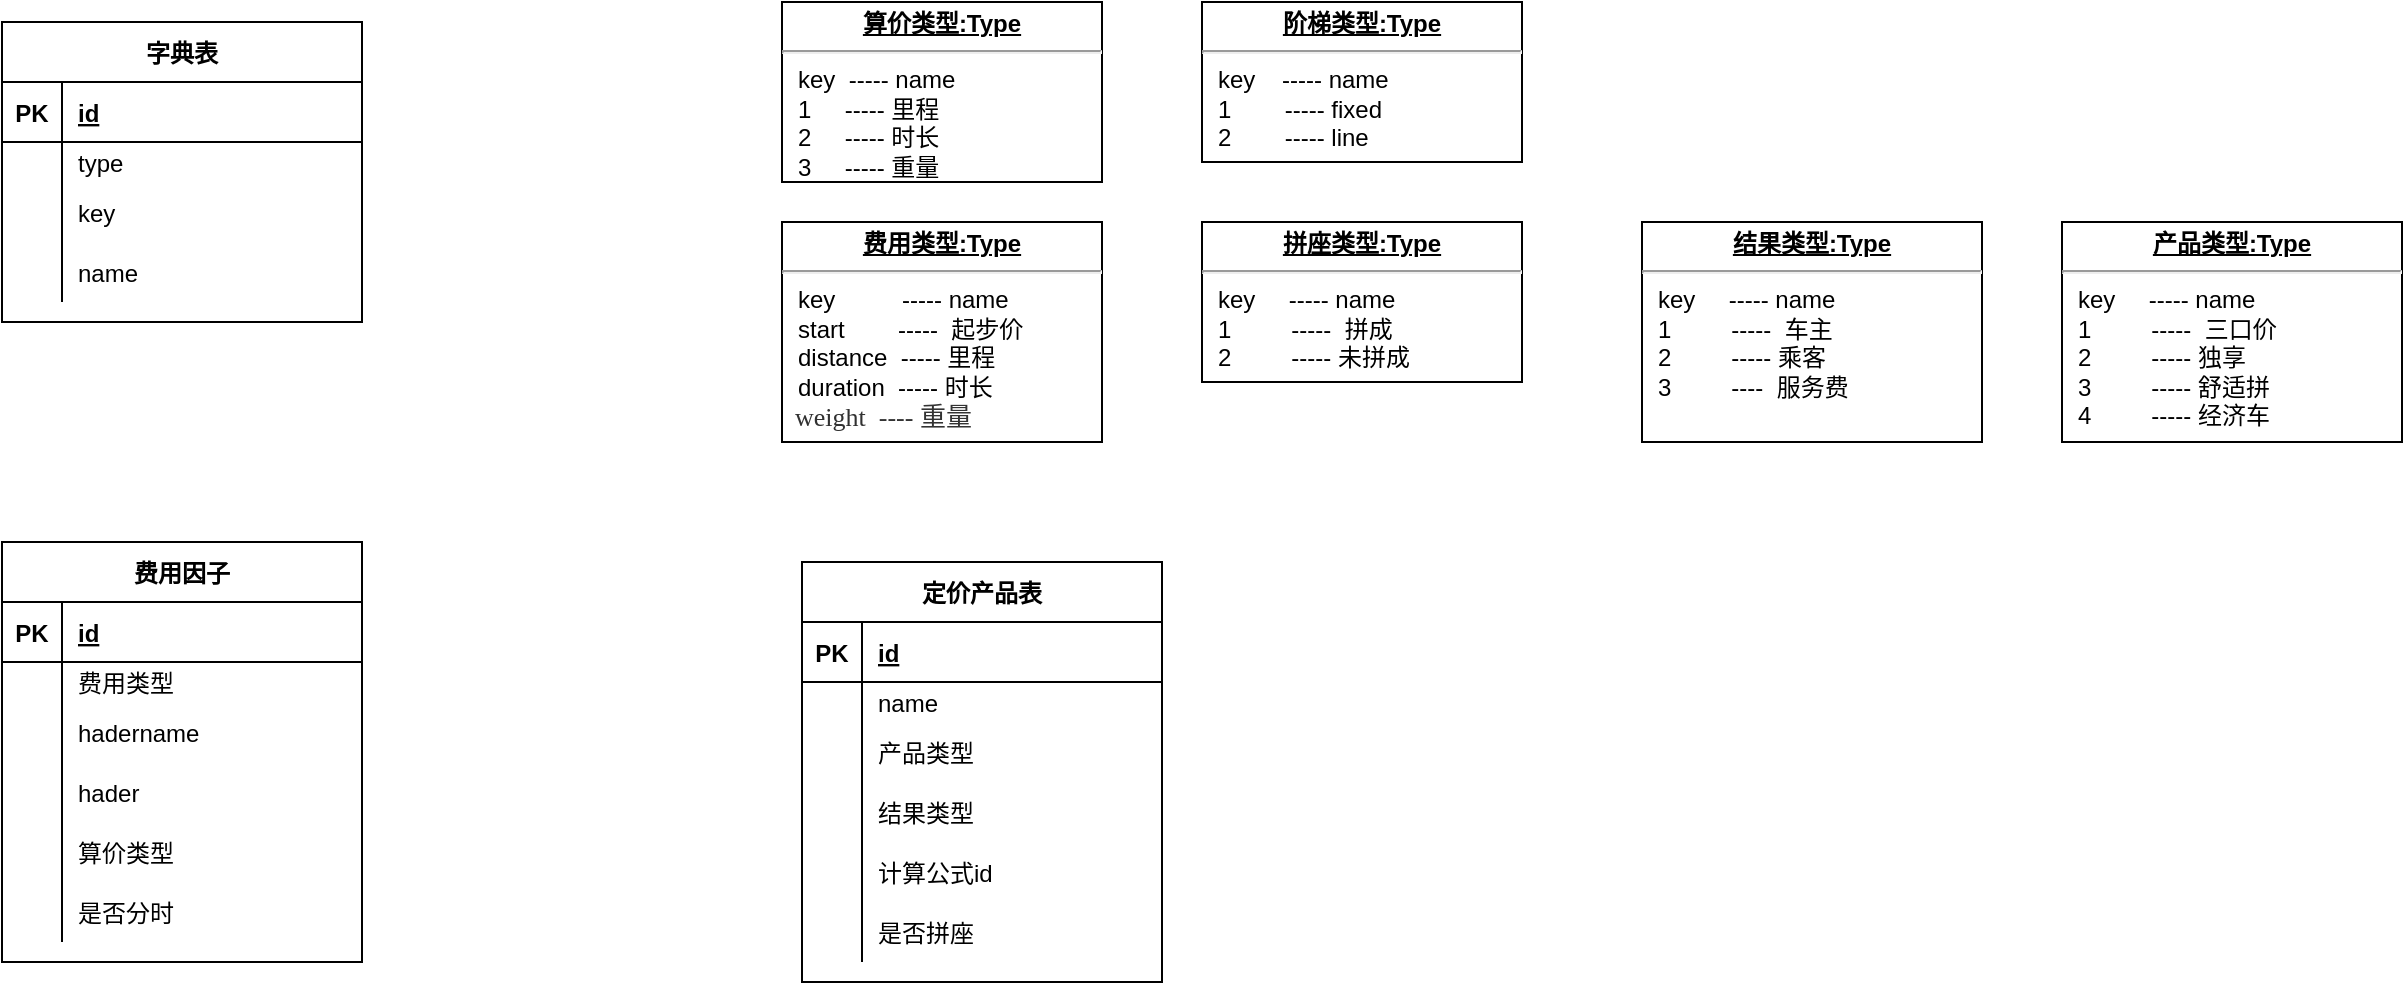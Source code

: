<mxfile version="14.1.8" type="github">
  <diagram id="esa4W_EaRUXw42lAhiWw" name="Page-1">
    <mxGraphModel dx="1426" dy="794" grid="1" gridSize="10" guides="1" tooltips="1" connect="1" arrows="1" fold="1" page="1" pageScale="1" pageWidth="827" pageHeight="1169" math="0" shadow="0">
      <root>
        <object label="" id="0">
          <mxCell />
        </object>
        <mxCell id="1" parent="0" />
        <object label="费用因子" id="u_Zd0GSyTzzeOPd4v-X7-1">
          <mxCell style="shape=table;startSize=30;container=1;collapsible=1;childLayout=tableLayout;fixedRows=1;rowLines=0;fontStyle=1;align=center;resizeLast=1;" parent="1" vertex="1">
            <mxGeometry x="100" y="300" width="180" height="210" as="geometry" />
          </mxCell>
        </object>
        <mxCell id="u_Zd0GSyTzzeOPd4v-X7-2" value="" style="shape=partialRectangle;collapsible=0;dropTarget=0;pointerEvents=0;fillColor=none;top=0;left=0;bottom=1;right=0;points=[[0,0.5],[1,0.5]];portConstraint=eastwest;" parent="u_Zd0GSyTzzeOPd4v-X7-1" vertex="1">
          <mxGeometry y="30" width="180" height="30" as="geometry" />
        </mxCell>
        <mxCell id="u_Zd0GSyTzzeOPd4v-X7-3" value="PK" style="shape=partialRectangle;connectable=0;fillColor=none;top=0;left=0;bottom=0;right=0;fontStyle=1;overflow=hidden;" parent="u_Zd0GSyTzzeOPd4v-X7-2" vertex="1">
          <mxGeometry width="30" height="30" as="geometry" />
        </mxCell>
        <mxCell id="u_Zd0GSyTzzeOPd4v-X7-4" value="id" style="shape=partialRectangle;connectable=0;fillColor=none;top=0;left=0;bottom=0;right=0;align=left;spacingLeft=6;fontStyle=5;overflow=hidden;" parent="u_Zd0GSyTzzeOPd4v-X7-2" vertex="1">
          <mxGeometry x="30" width="150" height="30" as="geometry" />
        </mxCell>
        <mxCell id="u_Zd0GSyTzzeOPd4v-X7-5" value="" style="shape=partialRectangle;collapsible=0;dropTarget=0;pointerEvents=0;fillColor=none;top=0;left=0;bottom=0;right=0;points=[[0,0.5],[1,0.5]];portConstraint=eastwest;" parent="u_Zd0GSyTzzeOPd4v-X7-1" vertex="1">
          <mxGeometry y="60" width="180" height="20" as="geometry" />
        </mxCell>
        <mxCell id="u_Zd0GSyTzzeOPd4v-X7-6" value="" style="shape=partialRectangle;connectable=0;fillColor=none;top=0;left=0;bottom=0;right=0;editable=1;overflow=hidden;" parent="u_Zd0GSyTzzeOPd4v-X7-5" vertex="1">
          <mxGeometry width="30" height="20" as="geometry" />
        </mxCell>
        <mxCell id="u_Zd0GSyTzzeOPd4v-X7-7" value="费用类型" style="shape=partialRectangle;connectable=0;fillColor=none;top=0;left=0;bottom=0;right=0;align=left;spacingLeft=6;overflow=hidden;" parent="u_Zd0GSyTzzeOPd4v-X7-5" vertex="1">
          <mxGeometry x="30" width="150" height="20" as="geometry" />
        </mxCell>
        <mxCell id="u_Zd0GSyTzzeOPd4v-X7-8" value="" style="shape=partialRectangle;collapsible=0;dropTarget=0;pointerEvents=0;fillColor=none;top=0;left=0;bottom=0;right=0;points=[[0,0.5],[1,0.5]];portConstraint=eastwest;" parent="u_Zd0GSyTzzeOPd4v-X7-1" vertex="1">
          <mxGeometry y="80" width="180" height="30" as="geometry" />
        </mxCell>
        <mxCell id="u_Zd0GSyTzzeOPd4v-X7-9" value="" style="shape=partialRectangle;connectable=0;fillColor=none;top=0;left=0;bottom=0;right=0;editable=1;overflow=hidden;" parent="u_Zd0GSyTzzeOPd4v-X7-8" vertex="1">
          <mxGeometry width="30" height="30" as="geometry" />
        </mxCell>
        <mxCell id="u_Zd0GSyTzzeOPd4v-X7-10" value="hadername" style="shape=partialRectangle;connectable=0;fillColor=none;top=0;left=0;bottom=0;right=0;align=left;spacingLeft=6;overflow=hidden;" parent="u_Zd0GSyTzzeOPd4v-X7-8" vertex="1">
          <mxGeometry x="30" width="150" height="30" as="geometry" />
        </mxCell>
        <mxCell id="u_Zd0GSyTzzeOPd4v-X7-11" value="" style="shape=partialRectangle;collapsible=0;dropTarget=0;pointerEvents=0;fillColor=none;top=0;left=0;bottom=0;right=0;points=[[0,0.5],[1,0.5]];portConstraint=eastwest;" parent="u_Zd0GSyTzzeOPd4v-X7-1" vertex="1">
          <mxGeometry y="110" width="180" height="30" as="geometry" />
        </mxCell>
        <mxCell id="u_Zd0GSyTzzeOPd4v-X7-12" value="" style="shape=partialRectangle;connectable=0;fillColor=none;top=0;left=0;bottom=0;right=0;editable=1;overflow=hidden;" parent="u_Zd0GSyTzzeOPd4v-X7-11" vertex="1">
          <mxGeometry width="30" height="30" as="geometry" />
        </mxCell>
        <UserObject label="hader" id="u_Zd0GSyTzzeOPd4v-X7-13">
          <mxCell style="shape=partialRectangle;connectable=0;fillColor=none;top=0;left=0;bottom=0;right=0;align=left;spacingLeft=6;overflow=hidden;" parent="u_Zd0GSyTzzeOPd4v-X7-11" vertex="1">
            <mxGeometry x="30" width="150" height="30" as="geometry" />
          </mxCell>
        </UserObject>
        <mxCell id="skZWcrL8RzrTVcbJi3Ne-1" value="" style="shape=partialRectangle;collapsible=0;dropTarget=0;pointerEvents=0;fillColor=none;top=0;left=0;bottom=0;right=0;points=[[0,0.5],[1,0.5]];portConstraint=eastwest;" vertex="1" parent="u_Zd0GSyTzzeOPd4v-X7-1">
          <mxGeometry y="140" width="180" height="30" as="geometry" />
        </mxCell>
        <mxCell id="skZWcrL8RzrTVcbJi3Ne-2" value="" style="shape=partialRectangle;connectable=0;fillColor=none;top=0;left=0;bottom=0;right=0;editable=1;overflow=hidden;" vertex="1" parent="skZWcrL8RzrTVcbJi3Ne-1">
          <mxGeometry width="30" height="30" as="geometry" />
        </mxCell>
        <UserObject label="算价类型" id="skZWcrL8RzrTVcbJi3Ne-3">
          <mxCell style="shape=partialRectangle;connectable=0;fillColor=none;top=0;left=0;bottom=0;right=0;align=left;spacingLeft=6;overflow=hidden;" vertex="1" parent="skZWcrL8RzrTVcbJi3Ne-1">
            <mxGeometry x="30" width="150" height="30" as="geometry" />
          </mxCell>
        </UserObject>
        <mxCell id="skZWcrL8RzrTVcbJi3Ne-13" value="" style="shape=partialRectangle;collapsible=0;dropTarget=0;pointerEvents=0;fillColor=none;top=0;left=0;bottom=0;right=0;points=[[0,0.5],[1,0.5]];portConstraint=eastwest;" vertex="1" parent="u_Zd0GSyTzzeOPd4v-X7-1">
          <mxGeometry y="170" width="180" height="30" as="geometry" />
        </mxCell>
        <mxCell id="skZWcrL8RzrTVcbJi3Ne-14" value="" style="shape=partialRectangle;connectable=0;fillColor=none;top=0;left=0;bottom=0;right=0;editable=1;overflow=hidden;" vertex="1" parent="skZWcrL8RzrTVcbJi3Ne-13">
          <mxGeometry width="30" height="30" as="geometry" />
        </mxCell>
        <UserObject label="是否分时" id="skZWcrL8RzrTVcbJi3Ne-15">
          <mxCell style="shape=partialRectangle;connectable=0;fillColor=none;top=0;left=0;bottom=0;right=0;align=left;spacingLeft=6;overflow=hidden;" vertex="1" parent="skZWcrL8RzrTVcbJi3Ne-13">
            <mxGeometry x="30" width="150" height="30" as="geometry" />
          </mxCell>
        </UserObject>
        <mxCell id="skZWcrL8RzrTVcbJi3Ne-9" value="&lt;p style=&quot;margin: 0px ; margin-top: 4px ; text-align: center ; text-decoration: underline&quot;&gt;&lt;b&gt;算价类型:Type&lt;/b&gt;&lt;/p&gt;&lt;hr&gt;&lt;p style=&quot;margin: 0px ; margin-left: 8px&quot;&gt;key&amp;nbsp; ----- name&lt;br&gt;1&amp;nbsp; &amp;nbsp; &amp;nbsp;----- 里程&lt;br&gt;2&amp;nbsp; &amp;nbsp; &amp;nbsp;----- 时长&lt;/p&gt;&lt;p style=&quot;margin: 0px ; margin-left: 8px&quot;&gt;3&amp;nbsp; &amp;nbsp; &amp;nbsp;----- 重量&lt;/p&gt;" style="verticalAlign=top;align=left;overflow=fill;fontSize=12;fontFamily=Helvetica;html=1;" vertex="1" parent="1">
          <mxGeometry x="490" y="30" width="160" height="90" as="geometry" />
        </mxCell>
        <mxCell id="skZWcrL8RzrTVcbJi3Ne-10" value="&lt;p style=&quot;margin: 0px ; margin-top: 4px ; text-align: center ; text-decoration: underline&quot;&gt;&lt;b&gt;费用类型:Type&lt;/b&gt;&lt;/p&gt;&lt;hr&gt;&lt;p style=&quot;margin: 0px ; margin-left: 8px&quot;&gt;key&amp;nbsp; &amp;nbsp; &amp;nbsp; &amp;nbsp; &amp;nbsp; ----- name&lt;/p&gt;&lt;p style=&quot;margin: 0px ; margin-left: 8px&quot;&gt;start&amp;nbsp; &amp;nbsp; &amp;nbsp; &amp;nbsp; -----&amp;nbsp; 起步价&lt;br&gt;distance&amp;nbsp; ----- 里程&lt;br&gt;duration&amp;nbsp; ----- 时长&lt;/p&gt;&lt;p style=&quot;margin: 0px ; margin-left: 8px&quot;&gt;&amp;nbsp;&amp;nbsp;&lt;/p&gt;&lt;ul class=&quot;word-list&quot; id=&quot;etcTransUL&quot; style=&quot;padding: 0px ; margin: -16px 0px -4px ; list-style: none ; color: rgb(51 , 51 , 51) ; font-family: &amp;#34;stheiti&amp;#34; ; font-size: 13px&quot;&gt;&lt;li style=&quot;line-height: 20px ; margin-bottom: 6px&quot;&gt;&lt;span class=&quot;def&quot; style=&quot;color: rgb(49 , 49 , 49)&quot;&gt;&amp;nbsp; weight&amp;nbsp;&amp;nbsp;&lt;/span&gt;---- 重量&lt;/li&gt;&lt;/ul&gt;" style="verticalAlign=top;align=left;overflow=fill;fontSize=12;fontFamily=Helvetica;html=1;" vertex="1" parent="1">
          <mxGeometry x="490" y="140" width="160" height="110" as="geometry" />
        </mxCell>
        <mxCell id="skZWcrL8RzrTVcbJi3Ne-11" value="&lt;p style=&quot;margin: 0px ; margin-top: 4px ; text-align: center ; text-decoration: underline&quot;&gt;&lt;b&gt;阶梯类型:Type&lt;/b&gt;&lt;/p&gt;&lt;hr&gt;&lt;p style=&quot;margin: 0px ; margin-left: 8px&quot;&gt;key&amp;nbsp; &amp;nbsp; ----- name&lt;/p&gt;&lt;p style=&quot;margin: 0px ; margin-left: 8px&quot;&gt;1&amp;nbsp; &amp;nbsp; &amp;nbsp; &amp;nbsp; ----- fixed&lt;br&gt;2&amp;nbsp; &amp;nbsp; &amp;nbsp; &amp;nbsp; ----- line&lt;br&gt;&lt;/p&gt;" style="verticalAlign=top;align=left;overflow=fill;fontSize=12;fontFamily=Helvetica;html=1;" vertex="1" parent="1">
          <mxGeometry x="700" y="30" width="160" height="80" as="geometry" />
        </mxCell>
        <mxCell id="skZWcrL8RzrTVcbJi3Ne-12" value="&lt;p style=&quot;margin: 0px ; margin-top: 4px ; text-align: center ; text-decoration: underline&quot;&gt;&lt;b&gt;拼座类型:Type&lt;/b&gt;&lt;/p&gt;&lt;hr&gt;&lt;p style=&quot;margin: 0px ; margin-left: 8px&quot;&gt;key&amp;nbsp; &amp;nbsp; &amp;nbsp;----- name&lt;/p&gt;&lt;p style=&quot;margin: 0px ; margin-left: 8px&quot;&gt;1&amp;nbsp; &amp;nbsp; &amp;nbsp; &amp;nbsp; &amp;nbsp;-----&amp;nbsp; 拼成&lt;br&gt;2&amp;nbsp; &amp;nbsp; &amp;nbsp; &amp;nbsp; &amp;nbsp;----- 未拼成&lt;br&gt;&lt;/p&gt;" style="verticalAlign=top;align=left;overflow=fill;fontSize=12;fontFamily=Helvetica;html=1;" vertex="1" parent="1">
          <mxGeometry x="700" y="140" width="160" height="80" as="geometry" />
        </mxCell>
        <object label="字典表" id="skZWcrL8RzrTVcbJi3Ne-17">
          <mxCell style="shape=table;startSize=30;container=1;collapsible=1;childLayout=tableLayout;fixedRows=1;rowLines=0;fontStyle=1;align=center;resizeLast=1;" vertex="1" parent="1">
            <mxGeometry x="100" y="40" width="180" height="150" as="geometry" />
          </mxCell>
        </object>
        <mxCell id="skZWcrL8RzrTVcbJi3Ne-18" value="" style="shape=partialRectangle;collapsible=0;dropTarget=0;pointerEvents=0;fillColor=none;top=0;left=0;bottom=1;right=0;points=[[0,0.5],[1,0.5]];portConstraint=eastwest;" vertex="1" parent="skZWcrL8RzrTVcbJi3Ne-17">
          <mxGeometry y="30" width="180" height="30" as="geometry" />
        </mxCell>
        <mxCell id="skZWcrL8RzrTVcbJi3Ne-19" value="PK" style="shape=partialRectangle;connectable=0;fillColor=none;top=0;left=0;bottom=0;right=0;fontStyle=1;overflow=hidden;" vertex="1" parent="skZWcrL8RzrTVcbJi3Ne-18">
          <mxGeometry width="30" height="30" as="geometry" />
        </mxCell>
        <mxCell id="skZWcrL8RzrTVcbJi3Ne-20" value="id" style="shape=partialRectangle;connectable=0;fillColor=none;top=0;left=0;bottom=0;right=0;align=left;spacingLeft=6;fontStyle=5;overflow=hidden;" vertex="1" parent="skZWcrL8RzrTVcbJi3Ne-18">
          <mxGeometry x="30" width="150" height="30" as="geometry" />
        </mxCell>
        <mxCell id="skZWcrL8RzrTVcbJi3Ne-21" value="" style="shape=partialRectangle;collapsible=0;dropTarget=0;pointerEvents=0;fillColor=none;top=0;left=0;bottom=0;right=0;points=[[0,0.5],[1,0.5]];portConstraint=eastwest;" vertex="1" parent="skZWcrL8RzrTVcbJi3Ne-17">
          <mxGeometry y="60" width="180" height="20" as="geometry" />
        </mxCell>
        <mxCell id="skZWcrL8RzrTVcbJi3Ne-22" value="" style="shape=partialRectangle;connectable=0;fillColor=none;top=0;left=0;bottom=0;right=0;editable=1;overflow=hidden;" vertex="1" parent="skZWcrL8RzrTVcbJi3Ne-21">
          <mxGeometry width="30" height="20" as="geometry" />
        </mxCell>
        <mxCell id="skZWcrL8RzrTVcbJi3Ne-23" value="type" style="shape=partialRectangle;connectable=0;fillColor=none;top=0;left=0;bottom=0;right=0;align=left;spacingLeft=6;overflow=hidden;" vertex="1" parent="skZWcrL8RzrTVcbJi3Ne-21">
          <mxGeometry x="30" width="150" height="20" as="geometry" />
        </mxCell>
        <mxCell id="skZWcrL8RzrTVcbJi3Ne-24" value="" style="shape=partialRectangle;collapsible=0;dropTarget=0;pointerEvents=0;fillColor=none;top=0;left=0;bottom=0;right=0;points=[[0,0.5],[1,0.5]];portConstraint=eastwest;" vertex="1" parent="skZWcrL8RzrTVcbJi3Ne-17">
          <mxGeometry y="80" width="180" height="30" as="geometry" />
        </mxCell>
        <mxCell id="skZWcrL8RzrTVcbJi3Ne-25" value="" style="shape=partialRectangle;connectable=0;fillColor=none;top=0;left=0;bottom=0;right=0;editable=1;overflow=hidden;" vertex="1" parent="skZWcrL8RzrTVcbJi3Ne-24">
          <mxGeometry width="30" height="30" as="geometry" />
        </mxCell>
        <mxCell id="skZWcrL8RzrTVcbJi3Ne-26" value="key" style="shape=partialRectangle;connectable=0;fillColor=none;top=0;left=0;bottom=0;right=0;align=left;spacingLeft=6;overflow=hidden;" vertex="1" parent="skZWcrL8RzrTVcbJi3Ne-24">
          <mxGeometry x="30" width="150" height="30" as="geometry" />
        </mxCell>
        <mxCell id="skZWcrL8RzrTVcbJi3Ne-27" value="" style="shape=partialRectangle;collapsible=0;dropTarget=0;pointerEvents=0;fillColor=none;top=0;left=0;bottom=0;right=0;points=[[0,0.5],[1,0.5]];portConstraint=eastwest;" vertex="1" parent="skZWcrL8RzrTVcbJi3Ne-17">
          <mxGeometry y="110" width="180" height="30" as="geometry" />
        </mxCell>
        <mxCell id="skZWcrL8RzrTVcbJi3Ne-28" value="" style="shape=partialRectangle;connectable=0;fillColor=none;top=0;left=0;bottom=0;right=0;editable=1;overflow=hidden;" vertex="1" parent="skZWcrL8RzrTVcbJi3Ne-27">
          <mxGeometry width="30" height="30" as="geometry" />
        </mxCell>
        <UserObject label="name" id="skZWcrL8RzrTVcbJi3Ne-29">
          <mxCell style="shape=partialRectangle;connectable=0;fillColor=none;top=0;left=0;bottom=0;right=0;align=left;spacingLeft=6;overflow=hidden;" vertex="1" parent="skZWcrL8RzrTVcbJi3Ne-27">
            <mxGeometry x="30" width="150" height="30" as="geometry" />
          </mxCell>
        </UserObject>
        <object label="定价产品表" id="skZWcrL8RzrTVcbJi3Ne-36">
          <mxCell style="shape=table;startSize=30;container=1;collapsible=1;childLayout=tableLayout;fixedRows=1;rowLines=0;fontStyle=1;align=center;resizeLast=1;" vertex="1" parent="1">
            <mxGeometry x="500" y="310" width="180" height="210" as="geometry" />
          </mxCell>
        </object>
        <mxCell id="skZWcrL8RzrTVcbJi3Ne-37" value="" style="shape=partialRectangle;collapsible=0;dropTarget=0;pointerEvents=0;fillColor=none;top=0;left=0;bottom=1;right=0;points=[[0,0.5],[1,0.5]];portConstraint=eastwest;" vertex="1" parent="skZWcrL8RzrTVcbJi3Ne-36">
          <mxGeometry y="30" width="180" height="30" as="geometry" />
        </mxCell>
        <mxCell id="skZWcrL8RzrTVcbJi3Ne-38" value="PK" style="shape=partialRectangle;connectable=0;fillColor=none;top=0;left=0;bottom=0;right=0;fontStyle=1;overflow=hidden;" vertex="1" parent="skZWcrL8RzrTVcbJi3Ne-37">
          <mxGeometry width="30" height="30" as="geometry" />
        </mxCell>
        <mxCell id="skZWcrL8RzrTVcbJi3Ne-39" value="id" style="shape=partialRectangle;connectable=0;fillColor=none;top=0;left=0;bottom=0;right=0;align=left;spacingLeft=6;fontStyle=5;overflow=hidden;" vertex="1" parent="skZWcrL8RzrTVcbJi3Ne-37">
          <mxGeometry x="30" width="150" height="30" as="geometry" />
        </mxCell>
        <mxCell id="skZWcrL8RzrTVcbJi3Ne-40" value="" style="shape=partialRectangle;collapsible=0;dropTarget=0;pointerEvents=0;fillColor=none;top=0;left=0;bottom=0;right=0;points=[[0,0.5],[1,0.5]];portConstraint=eastwest;" vertex="1" parent="skZWcrL8RzrTVcbJi3Ne-36">
          <mxGeometry y="60" width="180" height="20" as="geometry" />
        </mxCell>
        <mxCell id="skZWcrL8RzrTVcbJi3Ne-41" value="" style="shape=partialRectangle;connectable=0;fillColor=none;top=0;left=0;bottom=0;right=0;editable=1;overflow=hidden;" vertex="1" parent="skZWcrL8RzrTVcbJi3Ne-40">
          <mxGeometry width="30" height="20" as="geometry" />
        </mxCell>
        <mxCell id="skZWcrL8RzrTVcbJi3Ne-42" value="name" style="shape=partialRectangle;connectable=0;fillColor=none;top=0;left=0;bottom=0;right=0;align=left;spacingLeft=6;overflow=hidden;" vertex="1" parent="skZWcrL8RzrTVcbJi3Ne-40">
          <mxGeometry x="30" width="150" height="20" as="geometry" />
        </mxCell>
        <mxCell id="skZWcrL8RzrTVcbJi3Ne-43" value="" style="shape=partialRectangle;collapsible=0;dropTarget=0;pointerEvents=0;fillColor=none;top=0;left=0;bottom=0;right=0;points=[[0,0.5],[1,0.5]];portConstraint=eastwest;" vertex="1" parent="skZWcrL8RzrTVcbJi3Ne-36">
          <mxGeometry y="80" width="180" height="30" as="geometry" />
        </mxCell>
        <mxCell id="skZWcrL8RzrTVcbJi3Ne-44" value="" style="shape=partialRectangle;connectable=0;fillColor=none;top=0;left=0;bottom=0;right=0;editable=1;overflow=hidden;" vertex="1" parent="skZWcrL8RzrTVcbJi3Ne-43">
          <mxGeometry width="30" height="30" as="geometry" />
        </mxCell>
        <mxCell id="skZWcrL8RzrTVcbJi3Ne-45" value="产品类型" style="shape=partialRectangle;connectable=0;fillColor=none;top=0;left=0;bottom=0;right=0;align=left;spacingLeft=6;overflow=hidden;" vertex="1" parent="skZWcrL8RzrTVcbJi3Ne-43">
          <mxGeometry x="30" width="150" height="30" as="geometry" />
        </mxCell>
        <mxCell id="skZWcrL8RzrTVcbJi3Ne-46" value="" style="shape=partialRectangle;collapsible=0;dropTarget=0;pointerEvents=0;fillColor=none;top=0;left=0;bottom=0;right=0;points=[[0,0.5],[1,0.5]];portConstraint=eastwest;" vertex="1" parent="skZWcrL8RzrTVcbJi3Ne-36">
          <mxGeometry y="110" width="180" height="30" as="geometry" />
        </mxCell>
        <mxCell id="skZWcrL8RzrTVcbJi3Ne-47" value="" style="shape=partialRectangle;connectable=0;fillColor=none;top=0;left=0;bottom=0;right=0;editable=1;overflow=hidden;" vertex="1" parent="skZWcrL8RzrTVcbJi3Ne-46">
          <mxGeometry width="30" height="30" as="geometry" />
        </mxCell>
        <UserObject label="结果类型" id="skZWcrL8RzrTVcbJi3Ne-48">
          <mxCell style="shape=partialRectangle;connectable=0;fillColor=none;top=0;left=0;bottom=0;right=0;align=left;spacingLeft=6;overflow=hidden;" vertex="1" parent="skZWcrL8RzrTVcbJi3Ne-46">
            <mxGeometry x="30" width="150" height="30" as="geometry" />
          </mxCell>
        </UserObject>
        <mxCell id="skZWcrL8RzrTVcbJi3Ne-49" value="" style="shape=partialRectangle;collapsible=0;dropTarget=0;pointerEvents=0;fillColor=none;top=0;left=0;bottom=0;right=0;points=[[0,0.5],[1,0.5]];portConstraint=eastwest;" vertex="1" parent="skZWcrL8RzrTVcbJi3Ne-36">
          <mxGeometry y="140" width="180" height="30" as="geometry" />
        </mxCell>
        <mxCell id="skZWcrL8RzrTVcbJi3Ne-50" value="" style="shape=partialRectangle;connectable=0;fillColor=none;top=0;left=0;bottom=0;right=0;editable=1;overflow=hidden;" vertex="1" parent="skZWcrL8RzrTVcbJi3Ne-49">
          <mxGeometry width="30" height="30" as="geometry" />
        </mxCell>
        <UserObject label="计算公式id" id="skZWcrL8RzrTVcbJi3Ne-51">
          <mxCell style="shape=partialRectangle;connectable=0;fillColor=none;top=0;left=0;bottom=0;right=0;align=left;spacingLeft=6;overflow=hidden;" vertex="1" parent="skZWcrL8RzrTVcbJi3Ne-49">
            <mxGeometry x="30" width="150" height="30" as="geometry" />
          </mxCell>
        </UserObject>
        <mxCell id="skZWcrL8RzrTVcbJi3Ne-52" value="" style="shape=partialRectangle;collapsible=0;dropTarget=0;pointerEvents=0;fillColor=none;top=0;left=0;bottom=0;right=0;points=[[0,0.5],[1,0.5]];portConstraint=eastwest;" vertex="1" parent="skZWcrL8RzrTVcbJi3Ne-36">
          <mxGeometry y="170" width="180" height="30" as="geometry" />
        </mxCell>
        <mxCell id="skZWcrL8RzrTVcbJi3Ne-53" value="" style="shape=partialRectangle;connectable=0;fillColor=none;top=0;left=0;bottom=0;right=0;editable=1;overflow=hidden;" vertex="1" parent="skZWcrL8RzrTVcbJi3Ne-52">
          <mxGeometry width="30" height="30" as="geometry" />
        </mxCell>
        <UserObject label="是否拼座" id="skZWcrL8RzrTVcbJi3Ne-54">
          <mxCell style="shape=partialRectangle;connectable=0;fillColor=none;top=0;left=0;bottom=0;right=0;align=left;spacingLeft=6;overflow=hidden;" vertex="1" parent="skZWcrL8RzrTVcbJi3Ne-52">
            <mxGeometry x="30" width="150" height="30" as="geometry" />
          </mxCell>
        </UserObject>
        <mxCell id="skZWcrL8RzrTVcbJi3Ne-55" value="&lt;p style=&quot;margin: 0px ; margin-top: 4px ; text-align: center ; text-decoration: underline&quot;&gt;&lt;b&gt;结果类型:Type&lt;/b&gt;&lt;/p&gt;&lt;hr&gt;&lt;p style=&quot;margin: 0px ; margin-left: 8px&quot;&gt;key&amp;nbsp; &amp;nbsp; &amp;nbsp;----- name&lt;/p&gt;&lt;p style=&quot;margin: 0px ; margin-left: 8px&quot;&gt;1&amp;nbsp; &amp;nbsp; &amp;nbsp; &amp;nbsp; &amp;nbsp;-----&amp;nbsp; 车主&lt;br&gt;2&amp;nbsp; &amp;nbsp; &amp;nbsp; &amp;nbsp; &amp;nbsp;----- 乘客&lt;br&gt;&lt;/p&gt;&lt;p style=&quot;margin: 0px ; margin-left: 8px&quot;&gt;3&amp;nbsp; &amp;nbsp; &amp;nbsp; &amp;nbsp; &amp;nbsp;----&amp;nbsp; 服务费&lt;/p&gt;" style="verticalAlign=top;align=left;overflow=fill;fontSize=12;fontFamily=Helvetica;html=1;" vertex="1" parent="1">
          <mxGeometry x="920" y="140" width="170" height="110" as="geometry" />
        </mxCell>
        <mxCell id="skZWcrL8RzrTVcbJi3Ne-59" value="&lt;p style=&quot;margin: 0px ; margin-top: 4px ; text-align: center ; text-decoration: underline&quot;&gt;&lt;b&gt;产品类型:Type&lt;/b&gt;&lt;/p&gt;&lt;hr&gt;&lt;p style=&quot;margin: 0px ; margin-left: 8px&quot;&gt;key&amp;nbsp; &amp;nbsp; &amp;nbsp;----- name&lt;/p&gt;&lt;p style=&quot;margin: 0px ; margin-left: 8px&quot;&gt;1&amp;nbsp; &amp;nbsp; &amp;nbsp; &amp;nbsp; &amp;nbsp;-----&amp;nbsp; 三口价&lt;br&gt;2&amp;nbsp; &amp;nbsp; &amp;nbsp; &amp;nbsp; &amp;nbsp;----- 独享&lt;br&gt;&lt;/p&gt;&lt;p style=&quot;margin: 0px ; margin-left: 8px&quot;&gt;3&amp;nbsp; &amp;nbsp; &amp;nbsp; &amp;nbsp; &amp;nbsp;----- 舒适拼&lt;/p&gt;&lt;p style=&quot;margin: 0px ; margin-left: 8px&quot;&gt;4&amp;nbsp; &amp;nbsp; &amp;nbsp; &amp;nbsp; &amp;nbsp;----- 经济车&lt;/p&gt;" style="verticalAlign=top;align=left;overflow=fill;fontSize=12;fontFamily=Helvetica;html=1;" vertex="1" parent="1">
          <mxGeometry x="1130" y="140" width="170" height="110" as="geometry" />
        </mxCell>
      </root>
    </mxGraphModel>
  </diagram>
</mxfile>
